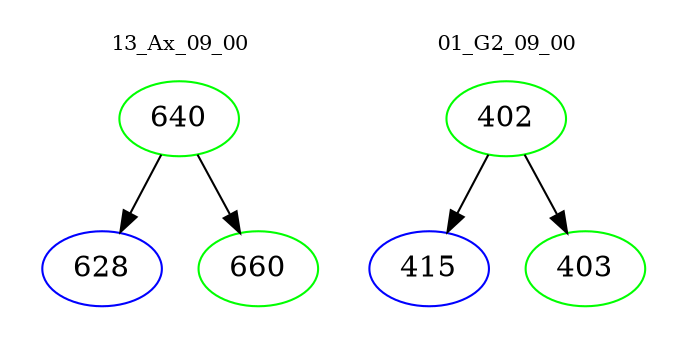 digraph{
subgraph cluster_0 {
color = white
label = "13_Ax_09_00";
fontsize=10;
T0_640 [label="640", color="green"]
T0_640 -> T0_628 [color="black"]
T0_628 [label="628", color="blue"]
T0_640 -> T0_660 [color="black"]
T0_660 [label="660", color="green"]
}
subgraph cluster_1 {
color = white
label = "01_G2_09_00";
fontsize=10;
T1_402 [label="402", color="green"]
T1_402 -> T1_415 [color="black"]
T1_415 [label="415", color="blue"]
T1_402 -> T1_403 [color="black"]
T1_403 [label="403", color="green"]
}
}
